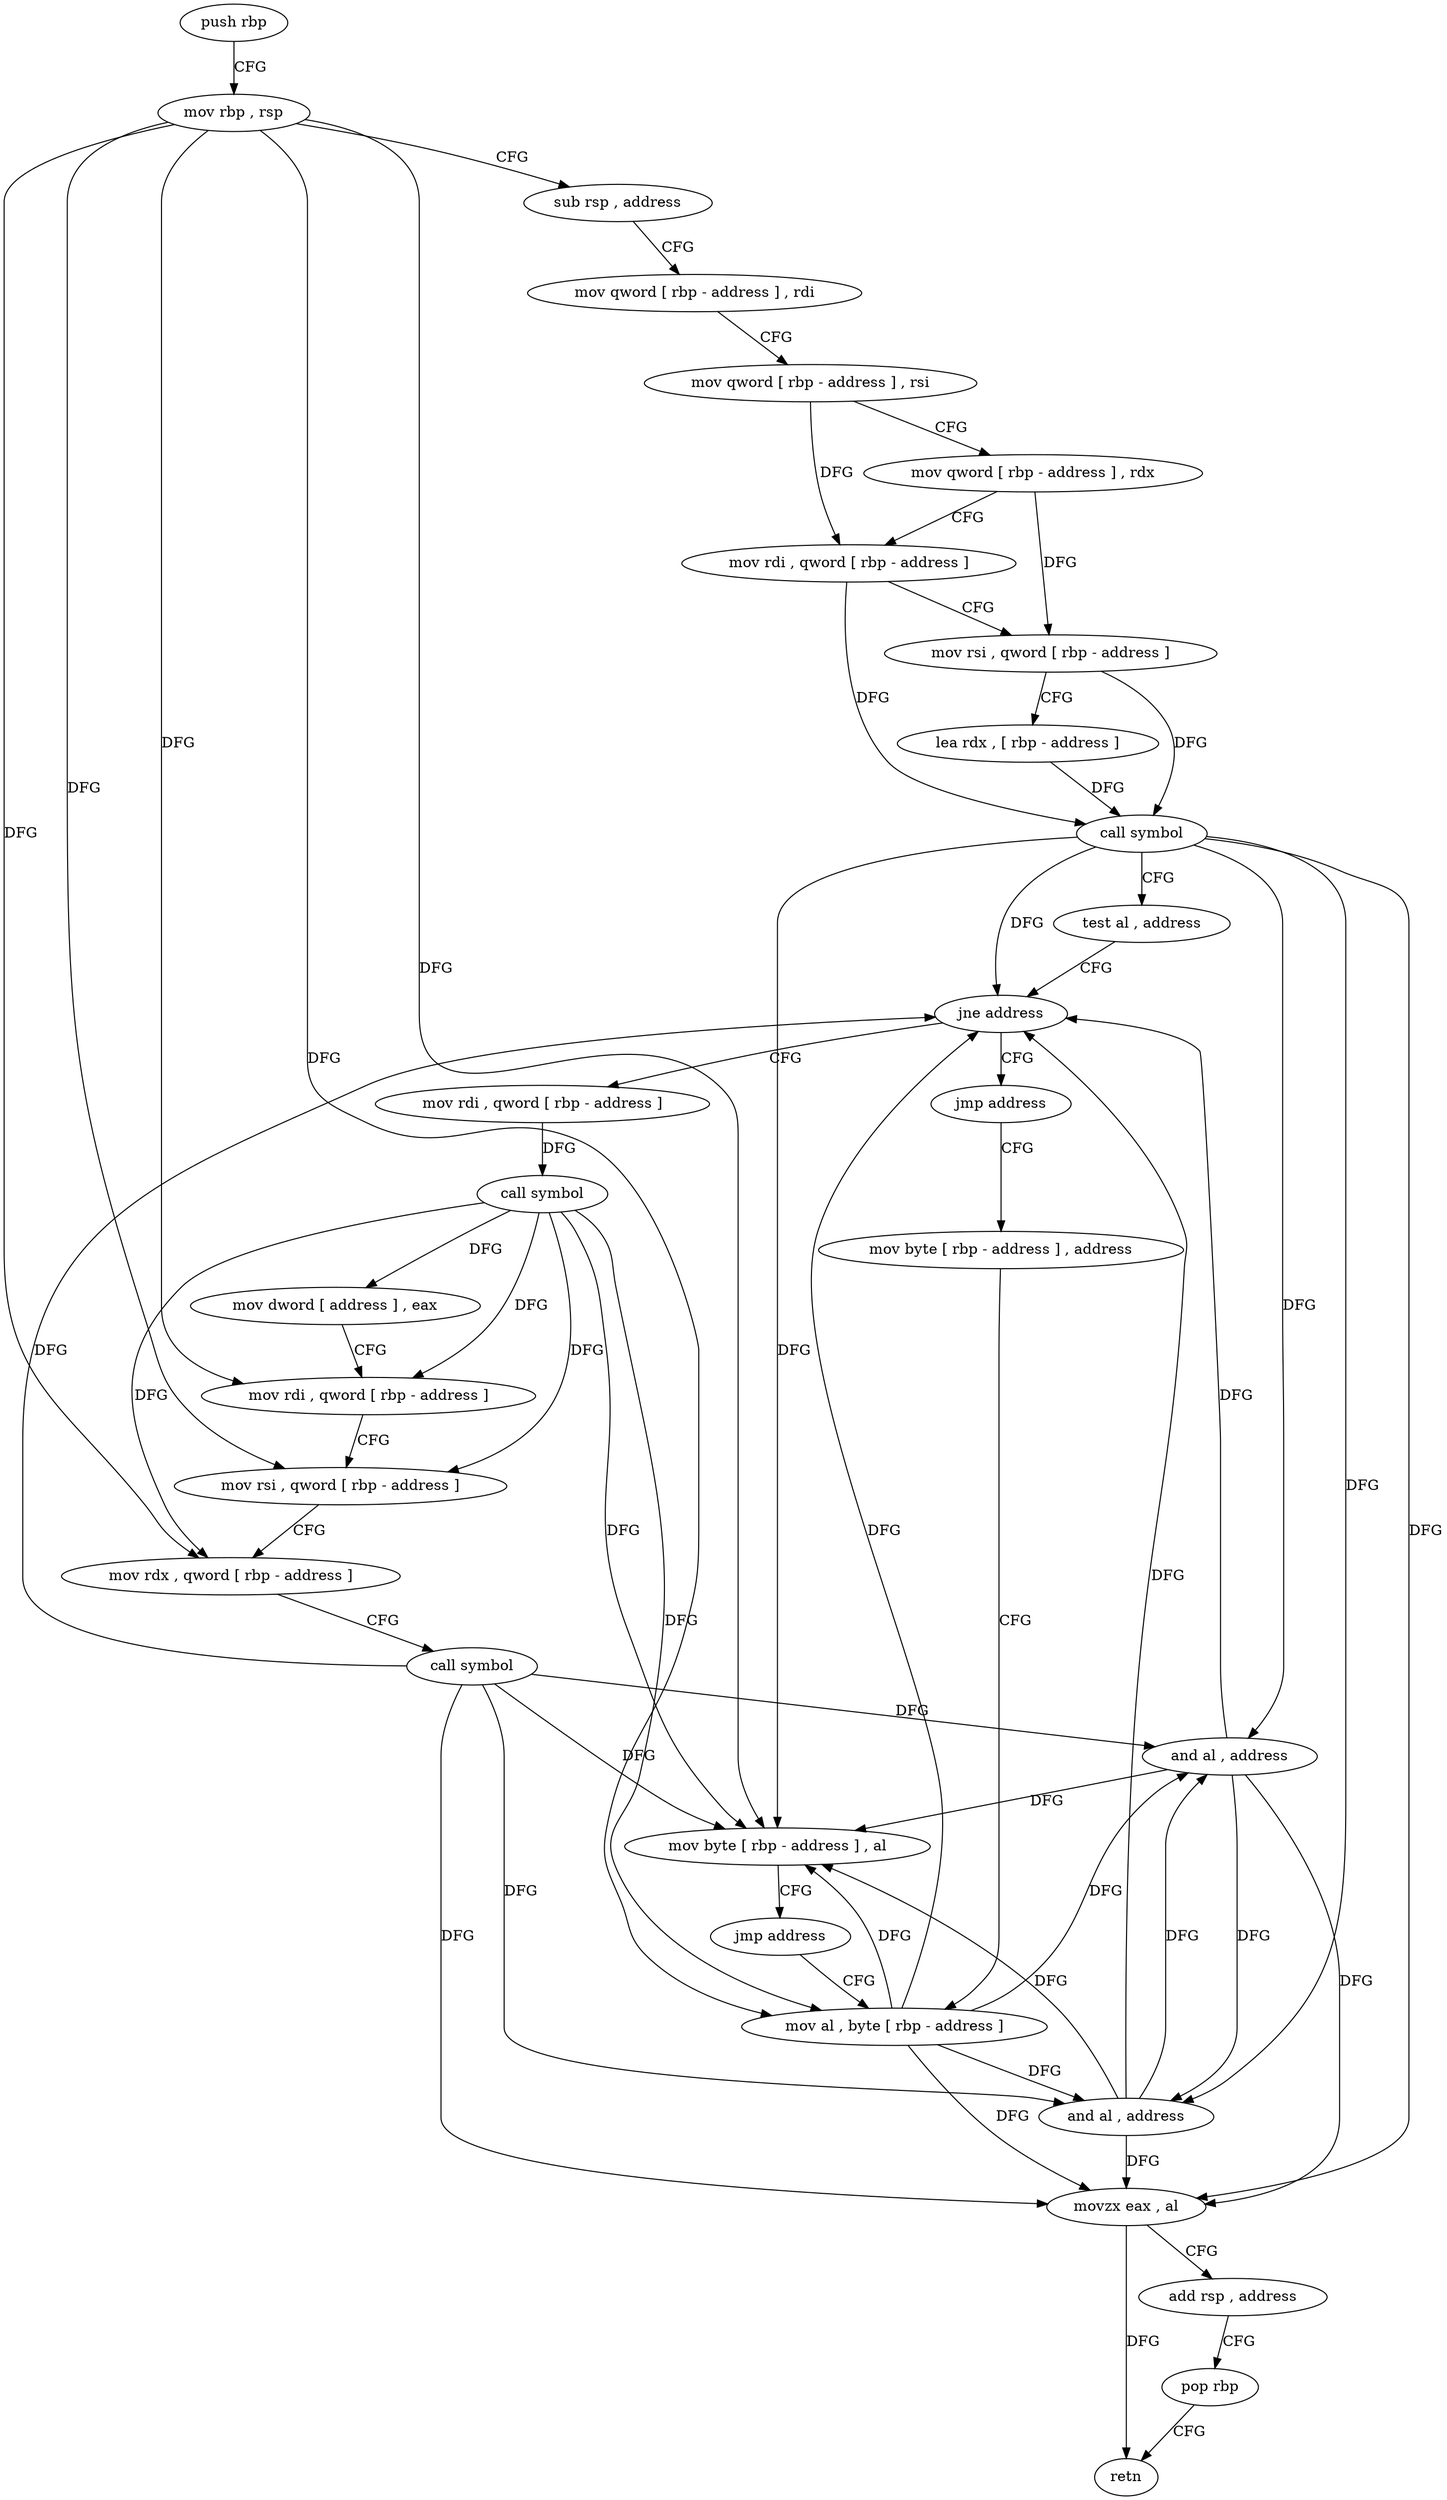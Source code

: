 digraph "func" {
"4276688" [label = "push rbp" ]
"4276689" [label = "mov rbp , rsp" ]
"4276692" [label = "sub rsp , address" ]
"4276696" [label = "mov qword [ rbp - address ] , rdi" ]
"4276700" [label = "mov qword [ rbp - address ] , rsi" ]
"4276704" [label = "mov qword [ rbp - address ] , rdx" ]
"4276708" [label = "mov rdi , qword [ rbp - address ]" ]
"4276712" [label = "mov rsi , qword [ rbp - address ]" ]
"4276716" [label = "lea rdx , [ rbp - address ]" ]
"4276720" [label = "call symbol" ]
"4276725" [label = "test al , address" ]
"4276727" [label = "jne address" ]
"4276738" [label = "mov rdi , qword [ rbp - address ]" ]
"4276733" [label = "jmp address" ]
"4276742" [label = "call symbol" ]
"4276747" [label = "mov dword [ address ] , eax" ]
"4276754" [label = "mov rdi , qword [ rbp - address ]" ]
"4276758" [label = "mov rsi , qword [ rbp - address ]" ]
"4276762" [label = "mov rdx , qword [ rbp - address ]" ]
"4276766" [label = "call symbol" ]
"4276771" [label = "and al , address" ]
"4276773" [label = "mov byte [ rbp - address ] , al" ]
"4276776" [label = "jmp address" ]
"4276785" [label = "mov al , byte [ rbp - address ]" ]
"4276781" [label = "mov byte [ rbp - address ] , address" ]
"4276788" [label = "and al , address" ]
"4276790" [label = "movzx eax , al" ]
"4276793" [label = "add rsp , address" ]
"4276797" [label = "pop rbp" ]
"4276798" [label = "retn" ]
"4276688" -> "4276689" [ label = "CFG" ]
"4276689" -> "4276692" [ label = "CFG" ]
"4276689" -> "4276754" [ label = "DFG" ]
"4276689" -> "4276758" [ label = "DFG" ]
"4276689" -> "4276762" [ label = "DFG" ]
"4276689" -> "4276773" [ label = "DFG" ]
"4276689" -> "4276785" [ label = "DFG" ]
"4276692" -> "4276696" [ label = "CFG" ]
"4276696" -> "4276700" [ label = "CFG" ]
"4276700" -> "4276704" [ label = "CFG" ]
"4276700" -> "4276708" [ label = "DFG" ]
"4276704" -> "4276708" [ label = "CFG" ]
"4276704" -> "4276712" [ label = "DFG" ]
"4276708" -> "4276712" [ label = "CFG" ]
"4276708" -> "4276720" [ label = "DFG" ]
"4276712" -> "4276716" [ label = "CFG" ]
"4276712" -> "4276720" [ label = "DFG" ]
"4276716" -> "4276720" [ label = "DFG" ]
"4276720" -> "4276725" [ label = "CFG" ]
"4276720" -> "4276727" [ label = "DFG" ]
"4276720" -> "4276771" [ label = "DFG" ]
"4276720" -> "4276773" [ label = "DFG" ]
"4276720" -> "4276788" [ label = "DFG" ]
"4276720" -> "4276790" [ label = "DFG" ]
"4276725" -> "4276727" [ label = "CFG" ]
"4276727" -> "4276738" [ label = "CFG" ]
"4276727" -> "4276733" [ label = "CFG" ]
"4276738" -> "4276742" [ label = "DFG" ]
"4276733" -> "4276781" [ label = "CFG" ]
"4276742" -> "4276747" [ label = "DFG" ]
"4276742" -> "4276754" [ label = "DFG" ]
"4276742" -> "4276758" [ label = "DFG" ]
"4276742" -> "4276762" [ label = "DFG" ]
"4276742" -> "4276773" [ label = "DFG" ]
"4276742" -> "4276785" [ label = "DFG" ]
"4276747" -> "4276754" [ label = "CFG" ]
"4276754" -> "4276758" [ label = "CFG" ]
"4276758" -> "4276762" [ label = "CFG" ]
"4276762" -> "4276766" [ label = "CFG" ]
"4276766" -> "4276771" [ label = "DFG" ]
"4276766" -> "4276727" [ label = "DFG" ]
"4276766" -> "4276773" [ label = "DFG" ]
"4276766" -> "4276788" [ label = "DFG" ]
"4276766" -> "4276790" [ label = "DFG" ]
"4276771" -> "4276773" [ label = "DFG" ]
"4276771" -> "4276727" [ label = "DFG" ]
"4276771" -> "4276788" [ label = "DFG" ]
"4276771" -> "4276790" [ label = "DFG" ]
"4276773" -> "4276776" [ label = "CFG" ]
"4276776" -> "4276785" [ label = "CFG" ]
"4276785" -> "4276788" [ label = "DFG" ]
"4276785" -> "4276727" [ label = "DFG" ]
"4276785" -> "4276771" [ label = "DFG" ]
"4276785" -> "4276773" [ label = "DFG" ]
"4276785" -> "4276790" [ label = "DFG" ]
"4276781" -> "4276785" [ label = "CFG" ]
"4276788" -> "4276790" [ label = "DFG" ]
"4276788" -> "4276727" [ label = "DFG" ]
"4276788" -> "4276771" [ label = "DFG" ]
"4276788" -> "4276773" [ label = "DFG" ]
"4276790" -> "4276793" [ label = "CFG" ]
"4276790" -> "4276798" [ label = "DFG" ]
"4276793" -> "4276797" [ label = "CFG" ]
"4276797" -> "4276798" [ label = "CFG" ]
}
